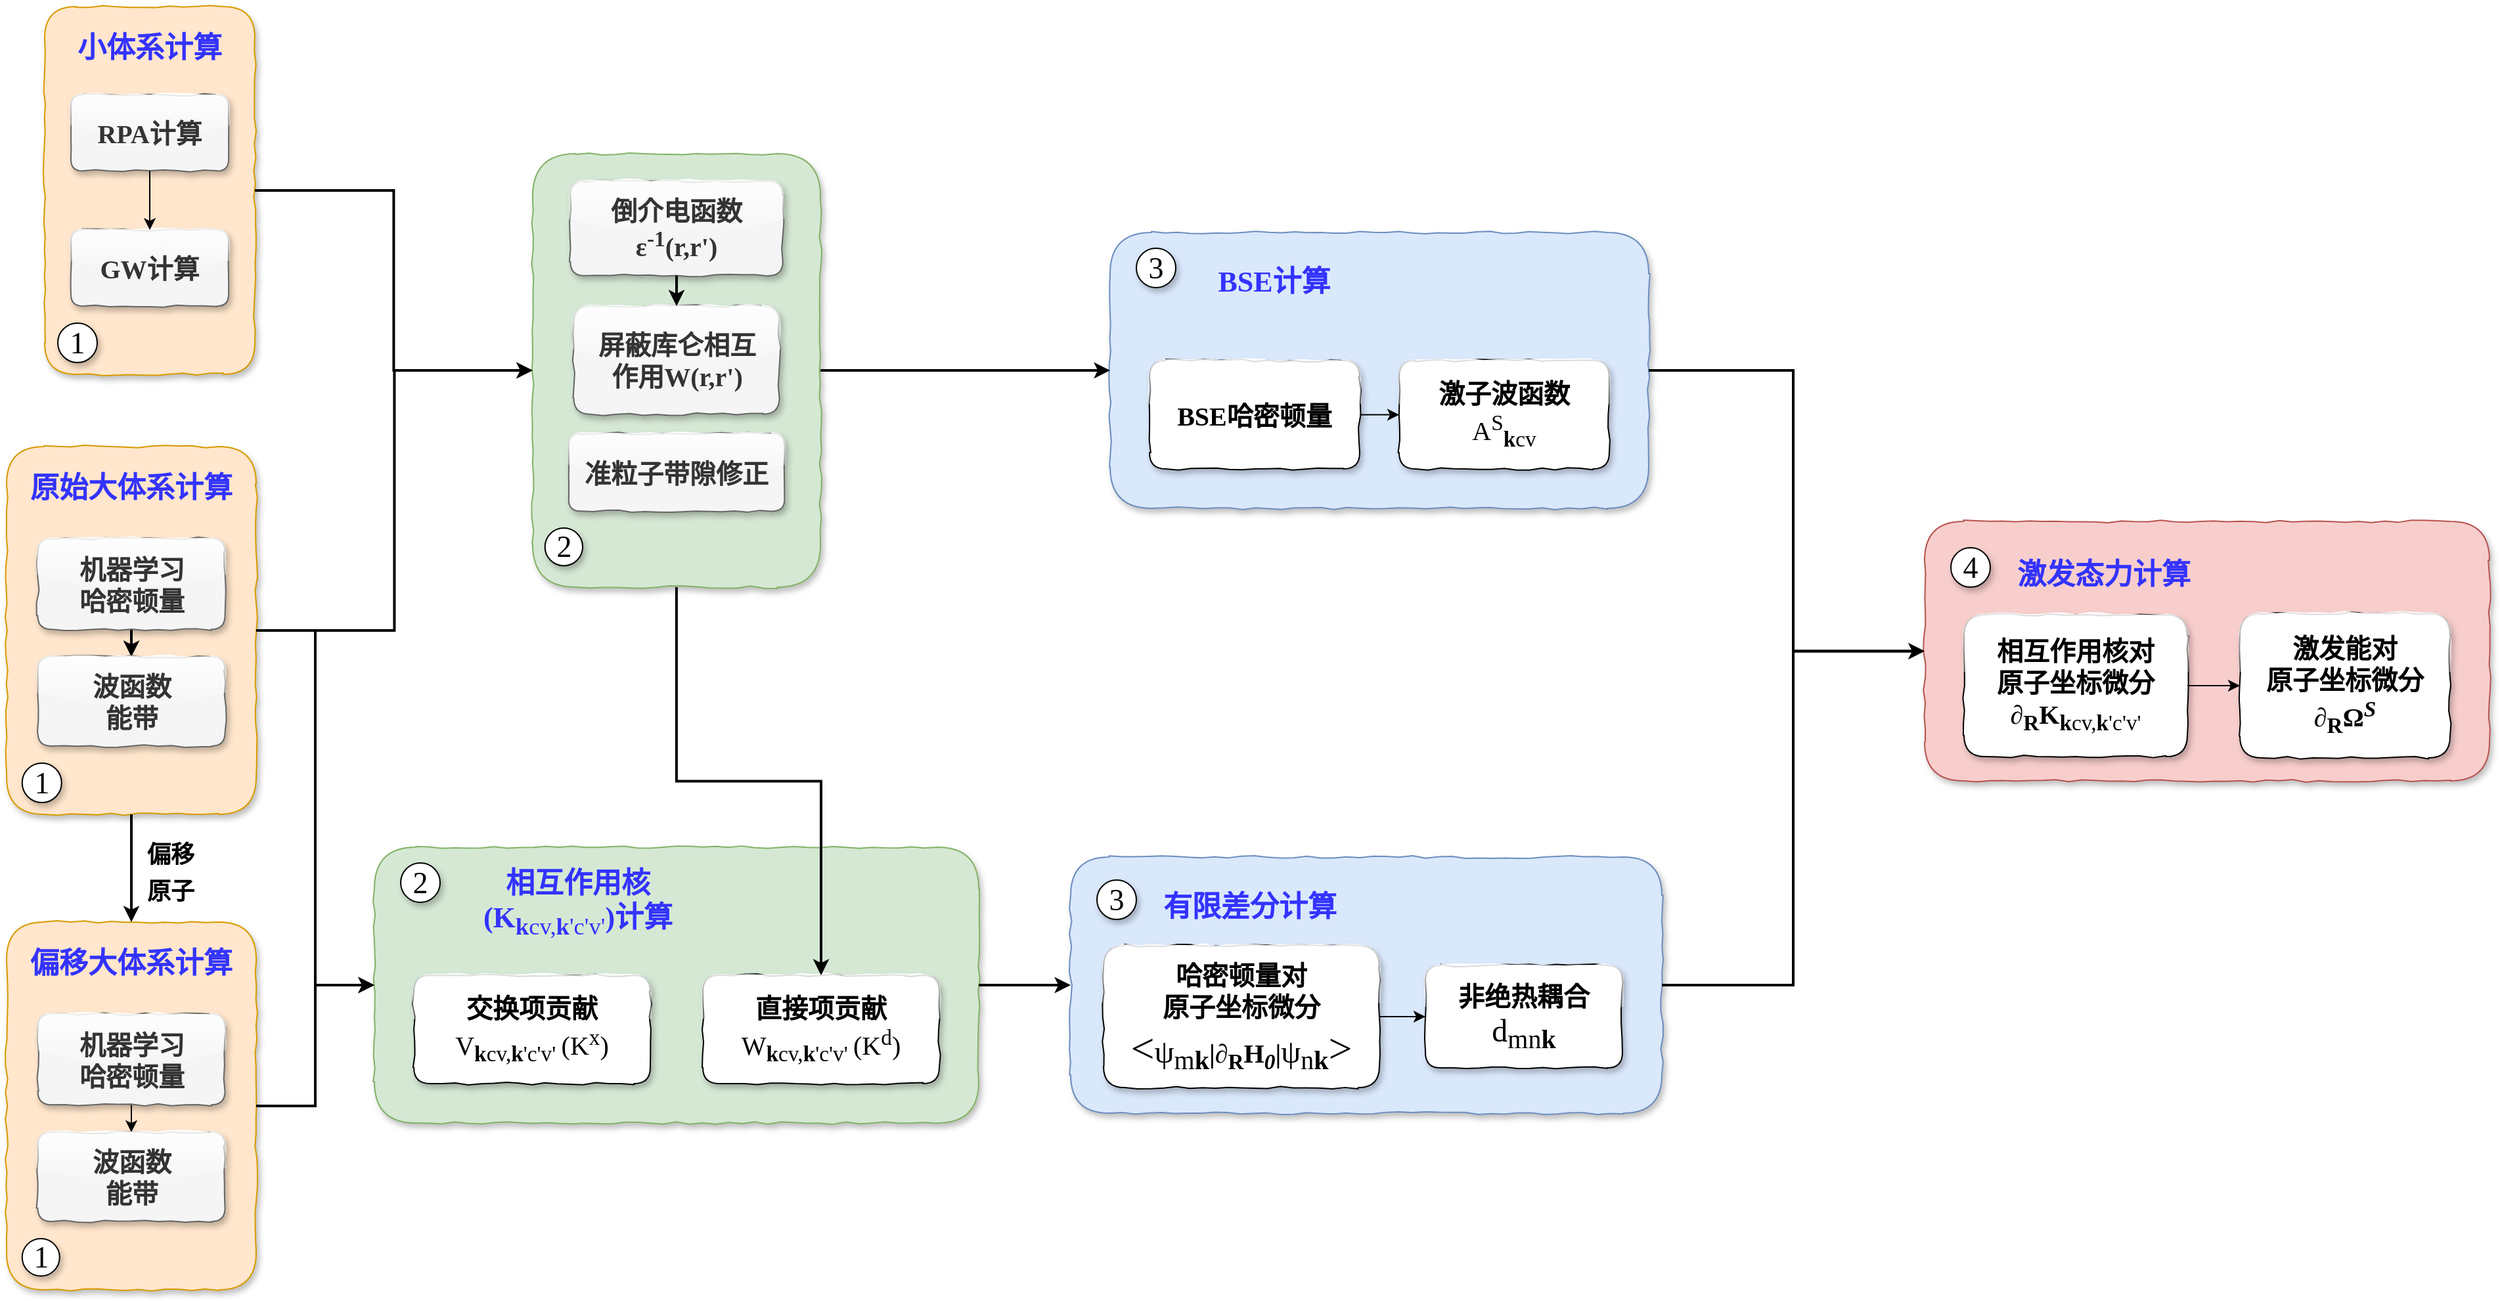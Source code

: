 <mxfile version="20.8.16" type="device"><diagram id="QxZIwkE1QdFyLvnRHy28" name="Page-1"><mxGraphModel dx="2880" dy="1719" grid="1" gridSize="10" guides="1" tooltips="1" connect="1" arrows="1" fold="1" page="1" pageScale="1" pageWidth="2336" pageHeight="1654" math="0" shadow="0"><root><mxCell id="0"/><mxCell id="1" parent="0"/><mxCell id="1dZrdwKdlXUFH2nOUhaf-54" value="" style="group" parent="1" vertex="1" connectable="0"><mxGeometry x="60" y="593" width="190" height="280" as="geometry"/></mxCell><mxCell id="1dZrdwKdlXUFH2nOUhaf-3" value="" style="rounded=1;whiteSpace=wrap;html=1;glass=0;comic=1;shadow=1;fontFamily=Comic Sans MS;fillColor=#ffe6cc;strokeColor=#d79b00;" parent="1dZrdwKdlXUFH2nOUhaf-54" vertex="1"><mxGeometry x="3.881e-13" width="190.0" height="280" as="geometry"/></mxCell><mxCell id="1dZrdwKdlXUFH2nOUhaf-7" value="&lt;font style=&quot;font-size: 22px&quot;&gt;原始大体系计算&lt;br&gt;&lt;/font&gt;" style="text;html=1;strokeColor=none;fillColor=none;align=center;verticalAlign=middle;whiteSpace=wrap;rounded=0;shadow=1;glass=1;comic=1;fontFamily=Comic Sans MS;fontSize=21;fontColor=#3333FF;fontStyle=1" parent="1dZrdwKdlXUFH2nOUhaf-54" vertex="1"><mxGeometry x="3.881e-13" y="22.31" width="190.0" height="19.31" as="geometry"/></mxCell><mxCell id="Vbw7I4pdH0-XyJxUPZBG-7" value="" style="rounded=0;orthogonalLoop=1;jettySize=auto;html=1;exitX=0.5;exitY=1;exitDx=0;exitDy=0;entryX=0.5;entryY=0;entryDx=0;entryDy=0;strokeWidth=2;" parent="1dZrdwKdlXUFH2nOUhaf-54" source="1dZrdwKdlXUFH2nOUhaf-1" target="1dZrdwKdlXUFH2nOUhaf-2" edge="1"><mxGeometry relative="1" as="geometry"><mxPoint x="198.382" y="81.241" as="sourcePoint"/><mxPoint x="285.0" y="185" as="targetPoint"/></mxGeometry></mxCell><mxCell id="1dZrdwKdlXUFH2nOUhaf-1" value="&lt;font style=&quot;font-size: 20px&quot;&gt;&lt;b&gt;机器学习&lt;br&gt;哈密顿量&lt;/b&gt;&lt;/font&gt;" style="rounded=1;whiteSpace=wrap;html=1;glass=1;comic=1;shadow=1;fontFamily=Comic Sans MS;fontSize=20;fillColor=#f5f5f5;strokeColor=#666666;fontColor=#333333;" parent="1dZrdwKdlXUFH2nOUhaf-54" vertex="1"><mxGeometry x="23.75" y="70" width="142.5" height="69.17" as="geometry"/></mxCell><mxCell id="1dZrdwKdlXUFH2nOUhaf-2" value="&lt;font style=&quot;font-size: 20px;&quot;&gt;&lt;b&gt;波函数&lt;br&gt;能带&lt;/b&gt;&lt;/font&gt;" style="rounded=1;whiteSpace=wrap;html=1;glass=1;comic=1;shadow=1;fontFamily=Comic Sans MS;fontSize=20;fillColor=#f5f5f5;strokeColor=#666666;fontColor=#333333;" parent="1dZrdwKdlXUFH2nOUhaf-54" vertex="1"><mxGeometry x="23.75" y="160" width="142.5" height="68" as="geometry"/></mxCell><mxCell id="1dZrdwKdlXUFH2nOUhaf-51" value="1" style="ellipse;whiteSpace=wrap;html=1;aspect=fixed;rounded=1;shadow=1;glass=1;comic=1;fontFamily=Comic Sans MS;fontSize=23;fontColor=#000000;" parent="1dZrdwKdlXUFH2nOUhaf-54" vertex="1"><mxGeometry x="11.875" y="241" width="30" height="30" as="geometry"/></mxCell><mxCell id="Vbw7I4pdH0-XyJxUPZBG-1" value="" style="group" parent="1" vertex="1" connectable="0"><mxGeometry x="89" y="258" width="160.0" height="280" as="geometry"/></mxCell><mxCell id="Vbw7I4pdH0-XyJxUPZBG-2" value="" style="rounded=1;whiteSpace=wrap;html=1;glass=0;comic=1;shadow=1;fontFamily=Comic Sans MS;fillColor=#ffe6cc;strokeColor=#d79b00;" parent="Vbw7I4pdH0-XyJxUPZBG-1" vertex="1"><mxGeometry x="3.268e-13" width="160" height="280" as="geometry"/></mxCell><mxCell id="Vbw7I4pdH0-XyJxUPZBG-3" value="&lt;font style=&quot;font-size: 22px&quot;&gt;小体系计算&lt;br&gt;&lt;/font&gt;" style="text;html=1;strokeColor=none;fillColor=none;align=center;verticalAlign=middle;whiteSpace=wrap;rounded=0;shadow=1;glass=1;comic=1;fontFamily=Comic Sans MS;fontSize=21;fontColor=#3333FF;fontStyle=1" parent="Vbw7I4pdH0-XyJxUPZBG-1" vertex="1"><mxGeometry x="3.268e-13" y="22.31" width="160" height="19.31" as="geometry"/></mxCell><mxCell id="Vbw7I4pdH0-XyJxUPZBG-4" value="&lt;font style=&quot;font-size: 20px&quot;&gt;&lt;b&gt;RPA计算&lt;/b&gt;&lt;/font&gt;" style="rounded=1;whiteSpace=wrap;html=1;glass=1;comic=1;shadow=1;fontFamily=Comic Sans MS;fontSize=20;fillColor=#f5f5f5;strokeColor=#666666;fontColor=#333333;" parent="Vbw7I4pdH0-XyJxUPZBG-1" vertex="1"><mxGeometry x="20" y="67.241" width="120" height="57.931" as="geometry"/></mxCell><mxCell id="Vbw7I4pdH0-XyJxUPZBG-5" value="&lt;font size=&quot;1&quot; style=&quot;&quot;&gt;&lt;b style=&quot;font-size: 20px;&quot;&gt;GW计算&lt;/b&gt;&lt;/font&gt;" style="rounded=1;whiteSpace=wrap;html=1;glass=1;comic=1;shadow=1;fontFamily=Comic Sans MS;fontSize=20;fillColor=#f5f5f5;strokeColor=#666666;fontColor=#333333;" parent="Vbw7I4pdH0-XyJxUPZBG-1" vertex="1"><mxGeometry x="20" y="170.069" width="120" height="57.931" as="geometry"/></mxCell><mxCell id="Vbw7I4pdH0-XyJxUPZBG-6" value="1" style="ellipse;whiteSpace=wrap;html=1;aspect=fixed;rounded=1;shadow=1;glass=1;comic=1;fontFamily=Comic Sans MS;fontSize=23;fontColor=#000000;" parent="Vbw7I4pdH0-XyJxUPZBG-1" vertex="1"><mxGeometry x="10" y="241" width="30" height="30" as="geometry"/></mxCell><mxCell id="Vbw7I4pdH0-XyJxUPZBG-8" value="" style="rounded=0;orthogonalLoop=1;jettySize=auto;html=1;entryX=0.5;entryY=0;entryDx=0;entryDy=0;" parent="Vbw7I4pdH0-XyJxUPZBG-1" source="Vbw7I4pdH0-XyJxUPZBG-4" target="Vbw7I4pdH0-XyJxUPZBG-5" edge="1"><mxGeometry relative="1" as="geometry"><mxPoint x="210" y="-100" as="sourcePoint"/><mxPoint x="230" y="154" as="targetPoint"/></mxGeometry></mxCell><mxCell id="Vbw7I4pdH0-XyJxUPZBG-23" value="" style="group" parent="1" vertex="1" connectable="0"><mxGeometry x="60" y="955" width="190" height="280" as="geometry"/></mxCell><mxCell id="Vbw7I4pdH0-XyJxUPZBG-24" value="" style="rounded=1;whiteSpace=wrap;html=1;glass=0;comic=1;shadow=1;fontFamily=Comic Sans MS;fillColor=#ffe6cc;strokeColor=#d79b00;" parent="Vbw7I4pdH0-XyJxUPZBG-23" vertex="1"><mxGeometry x="3.881e-13" width="190.0" height="280" as="geometry"/></mxCell><mxCell id="Vbw7I4pdH0-XyJxUPZBG-25" value="&lt;font style=&quot;font-size: 22px&quot;&gt;偏移大体系计算&lt;br&gt;&lt;/font&gt;" style="text;html=1;strokeColor=none;fillColor=none;align=center;verticalAlign=middle;whiteSpace=wrap;rounded=0;shadow=1;glass=1;comic=1;fontFamily=Comic Sans MS;fontSize=21;fontColor=#3333FF;fontStyle=1" parent="Vbw7I4pdH0-XyJxUPZBG-23" vertex="1"><mxGeometry x="3.881e-13" y="22.31" width="190.0" height="19.31" as="geometry"/></mxCell><mxCell id="Vbw7I4pdH0-XyJxUPZBG-26" value="" style="rounded=0;orthogonalLoop=1;jettySize=auto;html=1;exitX=0.5;exitY=1;exitDx=0;exitDy=0;entryX=0.5;entryY=0;entryDx=0;entryDy=0;" parent="Vbw7I4pdH0-XyJxUPZBG-23" source="Vbw7I4pdH0-XyJxUPZBG-27" target="Vbw7I4pdH0-XyJxUPZBG-28" edge="1"><mxGeometry relative="1" as="geometry"><mxPoint x="198.382" y="81.241" as="sourcePoint"/><mxPoint x="285.0" y="185" as="targetPoint"/></mxGeometry></mxCell><mxCell id="Vbw7I4pdH0-XyJxUPZBG-27" value="&lt;font style=&quot;font-size: 20px&quot;&gt;&lt;b&gt;机器学习&lt;br&gt;哈密顿量&lt;/b&gt;&lt;/font&gt;" style="rounded=1;whiteSpace=wrap;html=1;glass=1;comic=1;shadow=1;fontFamily=Comic Sans MS;fontSize=20;fillColor=#f5f5f5;strokeColor=#666666;fontColor=#333333;" parent="Vbw7I4pdH0-XyJxUPZBG-23" vertex="1"><mxGeometry x="23.75" y="70" width="142.5" height="69.17" as="geometry"/></mxCell><mxCell id="Vbw7I4pdH0-XyJxUPZBG-28" value="&lt;font style=&quot;font-size: 20px;&quot;&gt;&lt;b&gt;波函数&lt;br&gt;能带&lt;/b&gt;&lt;/font&gt;" style="rounded=1;whiteSpace=wrap;html=1;glass=1;comic=1;shadow=1;fontFamily=Comic Sans MS;fontSize=20;fillColor=#f5f5f5;strokeColor=#666666;fontColor=#333333;" parent="Vbw7I4pdH0-XyJxUPZBG-23" vertex="1"><mxGeometry x="23.75" y="160" width="142.5" height="68" as="geometry"/></mxCell><mxCell id="Vbw7I4pdH0-XyJxUPZBG-29" value="1" style="ellipse;whiteSpace=wrap;html=1;aspect=fixed;rounded=1;shadow=1;glass=1;comic=1;fontFamily=Comic Sans MS;fontSize=23;fontColor=#000000;" parent="Vbw7I4pdH0-XyJxUPZBG-23" vertex="1"><mxGeometry x="11.875" y="241" width="28.5" height="28.5" as="geometry"/></mxCell><mxCell id="Vbw7I4pdH0-XyJxUPZBG-12" value="" style="group;glass=0;" parent="1" vertex="1" connectable="0"><mxGeometry x="450" y="370" width="240" height="330" as="geometry"/></mxCell><mxCell id="Vbw7I4pdH0-XyJxUPZBG-13" value="" style="rounded=1;whiteSpace=wrap;html=1;glass=0;comic=1;shadow=1;fontFamily=Comic Sans MS;fillColor=#d5e8d4;strokeColor=#82b366;" parent="Vbw7I4pdH0-XyJxUPZBG-12" vertex="1"><mxGeometry x="10.435" width="219.13" height="330" as="geometry"/></mxCell><mxCell id="Vbw7I4pdH0-XyJxUPZBG-16" value="&lt;b style=&quot;border-color: var(--border-color);&quot;&gt;屏蔽库仑相互&lt;br style=&quot;border-color: var(--border-color);&quot;&gt;作用W(r,r')&lt;/b&gt;" style="rounded=1;whiteSpace=wrap;html=1;glass=1;comic=1;shadow=1;fontFamily=Comic Sans MS;fontSize=20;fillColor=#f5f5f5;strokeColor=#666666;fontColor=#333333;" parent="Vbw7I4pdH0-XyJxUPZBG-12" vertex="1"><mxGeometry x="41.739" y="116.001" width="156.522" height="82.418" as="geometry"/></mxCell><mxCell id="Vbw7I4pdH0-XyJxUPZBG-17" value="2" style="ellipse;whiteSpace=wrap;html=1;aspect=fixed;rounded=1;shadow=1;glass=1;comic=1;fontFamily=Comic Sans MS;fontSize=23;fontColor=#000000;" parent="Vbw7I4pdH0-XyJxUPZBG-12" vertex="1"><mxGeometry x="19.826" y="285.036" width="28.696" height="28.696" as="geometry"/></mxCell><mxCell id="Vbw7I4pdH0-XyJxUPZBG-21" value="&lt;b&gt;准粒子带隙修正&lt;/b&gt;" style="rounded=1;whiteSpace=wrap;html=1;glass=1;comic=1;shadow=1;fontFamily=Comic Sans MS;fontSize=20;fillColor=#f5f5f5;strokeColor=#666666;fontColor=#333333;" parent="Vbw7I4pdH0-XyJxUPZBG-12" vertex="1"><mxGeometry x="37.826" y="213.143" width="164.348" height="58.929" as="geometry"/></mxCell><mxCell id="Vbw7I4pdH0-XyJxUPZBG-15" value="&lt;font style=&quot;font-size: 20px&quot;&gt;&lt;b&gt;倒介电函数ε&lt;sup&gt;-1&lt;/sup&gt;(r,r')&lt;/b&gt;&lt;/font&gt;" style="rounded=1;whiteSpace=wrap;html=1;glass=1;comic=1;shadow=1;fontFamily=Comic Sans MS;fontSize=20;fillColor=#f5f5f5;strokeColor=#666666;fontColor=#333333;" parent="Vbw7I4pdH0-XyJxUPZBG-12" vertex="1"><mxGeometry x="39.13" y="21" width="161.739" height="71.85" as="geometry"/></mxCell><mxCell id="Vbw7I4pdH0-XyJxUPZBG-18" value="" style="rounded=0;orthogonalLoop=1;jettySize=auto;html=1;entryX=0.5;entryY=0;entryDx=0;entryDy=0;strokeWidth=2;" parent="Vbw7I4pdH0-XyJxUPZBG-12" source="Vbw7I4pdH0-XyJxUPZBG-15" target="Vbw7I4pdH0-XyJxUPZBG-16" edge="1"><mxGeometry relative="1" as="geometry"><mxPoint x="219.13" y="-116.857" as="sourcePoint"/><mxPoint x="240.0" y="182.5" as="targetPoint"/></mxGeometry></mxCell><mxCell id="Vbw7I4pdH0-XyJxUPZBG-39" value="&lt;font style=&quot;font-size: 18px&quot;&gt;&lt;b&gt;偏移原子&lt;/b&gt;&lt;br&gt;&lt;/font&gt;" style="text;html=1;strokeColor=none;fillColor=none;align=center;verticalAlign=middle;whiteSpace=wrap;rounded=0;shadow=1;glass=1;comic=1;fontFamily=Comic Sans MS;fontSize=23;fontColor=#000000;spacing=0;" parent="1" vertex="1"><mxGeometry x="160" y="876" width="50" height="80" as="geometry"/></mxCell><mxCell id="a2pHe6aPPoBXJY_K5ibG-3" value="" style="group" vertex="1" connectable="0" parent="1"><mxGeometry x="1510" y="650" width="440" height="197.5" as="geometry"/></mxCell><mxCell id="Vbw7I4pdH0-XyJxUPZBG-60" value="" style="rounded=1;whiteSpace=wrap;html=1;glass=0;comic=1;shadow=1;fontFamily=Comic Sans MS;fillColor=#f8cecc;strokeColor=#b85450;" parent="a2pHe6aPPoBXJY_K5ibG-3" vertex="1"><mxGeometry x="10" width="430" height="197.5" as="geometry"/></mxCell><mxCell id="Vbw7I4pdH0-XyJxUPZBG-61" value="&lt;font style=&quot;&quot;&gt;&lt;b style=&quot;font-size: 20px;&quot;&gt;相互作用核对&lt;br&gt;原子坐标微分&lt;br&gt;&lt;/b&gt;&lt;/font&gt;&lt;font style=&quot;&quot;&gt;&lt;font style=&quot;&quot;&gt;&lt;b style=&quot;border-color: var(--border-color);&quot;&gt;∂&lt;sub style=&quot;border-color: var(--border-color);&quot;&gt;R&lt;/sub&gt;K&lt;sub style=&quot;border-color: var(--border-color); font-weight: 400;&quot;&gt;&lt;b style=&quot;border-color: var(--border-color);&quot;&gt;k&lt;/b&gt;cv,&lt;b style=&quot;border-color: var(--border-color);&quot;&gt;k&lt;/b&gt;'c'v'&lt;/sub&gt;&lt;/b&gt;&lt;/font&gt;&lt;br&gt;&lt;/font&gt;" style="rounded=1;whiteSpace=wrap;html=1;glass=1;comic=1;shadow=1;fontFamily=Comic Sans MS;fontSize=20;" parent="a2pHe6aPPoBXJY_K5ibG-3" vertex="1"><mxGeometry x="40" y="70.99" width="170" height="108.03" as="geometry"/></mxCell><mxCell id="Vbw7I4pdH0-XyJxUPZBG-62" value="激发态力计算" style="text;html=1;strokeColor=none;fillColor=none;align=center;verticalAlign=middle;whiteSpace=wrap;rounded=0;shadow=1;glass=1;comic=1;fontFamily=Comic Sans MS;fontSize=22;fontColor=#3333FF;fontStyle=1" parent="a2pHe6aPPoBXJY_K5ibG-3" vertex="1"><mxGeometry y="31.38" width="292.5" height="18.621" as="geometry"/></mxCell><mxCell id="Vbw7I4pdH0-XyJxUPZBG-63" value="4" style="ellipse;whiteSpace=wrap;html=1;aspect=fixed;rounded=1;shadow=1;glass=1;comic=1;fontFamily=Comic Sans MS;fontSize=23;fontColor=#000000;" parent="a2pHe6aPPoBXJY_K5ibG-3" vertex="1"><mxGeometry x="30" y="20" width="30" height="30" as="geometry"/></mxCell><mxCell id="Vbw7I4pdH0-XyJxUPZBG-64" value="&lt;font style=&quot;&quot;&gt;&lt;b style=&quot;border-color: var(--border-color);&quot;&gt;激发能对&lt;br style=&quot;border-color: var(--border-color);&quot;&gt;原子坐标微分&lt;br&gt;&lt;/b&gt;&lt;b style=&quot;border-color: var(--border-color);&quot;&gt;∂&lt;sub style=&quot;border-color: var(--border-color);&quot;&gt;R&lt;/sub&gt;Ω&lt;i style=&quot;border-color: var(--border-color);&quot;&gt;&lt;sup style=&quot;border-color: var(--border-color);&quot;&gt;S&lt;/sup&gt;&lt;/i&gt;&lt;/b&gt;&lt;br&gt;&lt;/font&gt;" style="rounded=1;whiteSpace=wrap;html=1;glass=1;comic=1;shadow=1;fontFamily=Comic Sans MS;fontSize=20;" parent="a2pHe6aPPoBXJY_K5ibG-3" vertex="1"><mxGeometry x="250" y="70" width="160" height="110" as="geometry"/></mxCell><mxCell id="Vbw7I4pdH0-XyJxUPZBG-65" value="" style="rounded=0;orthogonalLoop=1;jettySize=auto;html=1;entryX=0;entryY=0.5;entryDx=0;entryDy=0;" parent="a2pHe6aPPoBXJY_K5ibG-3" source="Vbw7I4pdH0-XyJxUPZBG-61" target="Vbw7I4pdH0-XyJxUPZBG-64" edge="1"><mxGeometry relative="1" as="geometry"><mxPoint x="1600" y="667" as="sourcePoint"/><mxPoint x="1630" y="667" as="targetPoint"/></mxGeometry></mxCell><mxCell id="a2pHe6aPPoBXJY_K5ibG-4" value="" style="group" vertex="1" connectable="0" parent="1"><mxGeometry x="860" y="905.5" width="460" height="195" as="geometry"/></mxCell><mxCell id="Vbw7I4pdH0-XyJxUPZBG-42" value="" style="rounded=1;whiteSpace=wrap;html=1;glass=0;comic=1;shadow=1;fontFamily=Comic Sans MS;fillColor=#dae8fc;strokeColor=#6c8ebf;" parent="a2pHe6aPPoBXJY_K5ibG-4" vertex="1"><mxGeometry x="10" width="450" height="195" as="geometry"/></mxCell><mxCell id="Vbw7I4pdH0-XyJxUPZBG-43" value="&lt;font style=&quot;&quot;&gt;&lt;b style=&quot;font-size: 20px;&quot;&gt;哈密顿量对&lt;br&gt;原子坐标微分&lt;br&gt;&lt;/b&gt;&lt;font style=&quot;font-size: 32px;&quot;&gt;&amp;lt;&lt;/font&gt;&lt;font style=&quot;&quot;&gt;&lt;font style=&quot;font-size: 24px;&quot;&gt;ψ&lt;/font&gt;&lt;sub style=&quot;font-size: 20px;&quot;&gt;m&lt;b style=&quot;font-size: 20px;&quot;&gt;k&lt;/b&gt;&lt;/sub&gt;&lt;/font&gt;&lt;/font&gt;&lt;font style=&quot;&quot;&gt;&lt;font style=&quot;&quot;&gt;&lt;b&gt;|&lt;/b&gt;&lt;b style=&quot;border-color: var(--border-color);&quot;&gt;∂&lt;sub style=&quot;border-color: var(--border-color);&quot;&gt;R&lt;/sub&gt;H&lt;i style=&quot;border-color: var(--border-color);&quot;&gt;&lt;sub style=&quot;border-color: var(--border-color);&quot;&gt;0&lt;/sub&gt;&lt;/i&gt;&lt;/b&gt;&lt;b&gt;|&lt;/b&gt;&lt;font style=&quot;border-color: var(--border-color); font-size: 24px;&quot;&gt;ψ&lt;/font&gt;&lt;sub style=&quot;border-color: var(--border-color); font-size: 20px;&quot;&gt;n&lt;b style=&quot;border-color: var(--border-color);&quot;&gt;k&lt;/b&gt;&lt;/sub&gt;&lt;font style=&quot;font-size: 32px;&quot;&gt;&amp;gt;&lt;/font&gt;&lt;/font&gt;&lt;br&gt;&lt;/font&gt;" style="rounded=1;whiteSpace=wrap;html=1;glass=1;comic=1;shadow=1;fontFamily=Comic Sans MS;fontSize=20;" parent="a2pHe6aPPoBXJY_K5ibG-4" vertex="1"><mxGeometry x="35" y="67.5" width="210" height="108.03" as="geometry"/></mxCell><mxCell id="Vbw7I4pdH0-XyJxUPZBG-44" value="有限差分计算" style="text;html=1;strokeColor=none;fillColor=none;align=center;verticalAlign=middle;whiteSpace=wrap;rounded=0;shadow=1;glass=1;comic=1;fontFamily=Comic Sans MS;fontSize=22;fontColor=#3333FF;fontStyle=1" parent="a2pHe6aPPoBXJY_K5ibG-4" vertex="1"><mxGeometry y="28.88" width="292.5" height="18.621" as="geometry"/></mxCell><mxCell id="Vbw7I4pdH0-XyJxUPZBG-45" value="3" style="ellipse;whiteSpace=wrap;html=1;aspect=fixed;rounded=1;shadow=1;glass=1;comic=1;fontFamily=Comic Sans MS;fontSize=23;fontColor=#000000;" parent="a2pHe6aPPoBXJY_K5ibG-4" vertex="1"><mxGeometry x="30" y="17.5" width="30" height="30" as="geometry"/></mxCell><mxCell id="Vbw7I4pdH0-XyJxUPZBG-56" value="&lt;font style=&quot;&quot;&gt;&lt;b style=&quot;font-size: 20px;&quot;&gt;非绝热耦合&lt;br&gt;&lt;/b&gt;&lt;/font&gt;&lt;font style=&quot;&quot;&gt;&lt;font style=&quot;&quot;&gt;&lt;font style=&quot;border-color: var(--border-color); font-size: 24px;&quot;&gt;d&lt;/font&gt;&lt;sub style=&quot;border-color: var(--border-color); font-size: 20px;&quot;&gt;mn&lt;b style=&quot;border-color: var(--border-color);&quot;&gt;k&lt;/b&gt;&lt;/sub&gt;&lt;/font&gt;&lt;br&gt;&lt;/font&gt;" style="rounded=1;whiteSpace=wrap;html=1;glass=1;comic=1;shadow=1;fontFamily=Comic Sans MS;fontSize=20;" parent="a2pHe6aPPoBXJY_K5ibG-4" vertex="1"><mxGeometry x="280" y="82.5" width="150" height="78.03" as="geometry"/></mxCell><mxCell id="Vbw7I4pdH0-XyJxUPZBG-57" value="" style="rounded=0;orthogonalLoop=1;jettySize=auto;html=1;entryX=0;entryY=0.5;entryDx=0;entryDy=0;" parent="a2pHe6aPPoBXJY_K5ibG-4" source="Vbw7I4pdH0-XyJxUPZBG-43" target="Vbw7I4pdH0-XyJxUPZBG-56" edge="1"><mxGeometry relative="1" as="geometry"><mxPoint x="1100" y="667" as="sourcePoint"/><mxPoint x="1130" y="667" as="targetPoint"/></mxGeometry></mxCell><mxCell id="a2pHe6aPPoBXJY_K5ibG-5" value="" style="group" vertex="1" connectable="0" parent="1"><mxGeometry x="340" y="898" width="460" height="210" as="geometry"/></mxCell><mxCell id="1dZrdwKdlXUFH2nOUhaf-8" value="" style="rounded=1;whiteSpace=wrap;html=1;glass=0;comic=1;shadow=1;fontFamily=Comic Sans MS;fillColor=#d5e8d4;strokeColor=#82b366;" parent="a2pHe6aPPoBXJY_K5ibG-5" vertex="1"><mxGeometry width="460" height="210" as="geometry"/></mxCell><mxCell id="1dZrdwKdlXUFH2nOUhaf-12" value="&lt;font style=&quot;font-size: 20px;&quot;&gt;&lt;b&gt;交换项贡献&lt;br&gt;&lt;/b&gt;V&lt;sub&gt;&lt;b&gt;k&lt;/b&gt;cv,&lt;b&gt;k&lt;/b&gt;'c'v'&amp;nbsp;&lt;/sub&gt;(K&lt;sup style=&quot;border-color: var(--border-color);&quot;&gt;x&lt;/sup&gt;)&lt;br&gt;&lt;/font&gt;" style="rounded=1;whiteSpace=wrap;html=1;glass=1;comic=1;shadow=1;fontFamily=Comic Sans MS;fontSize=20;" parent="a2pHe6aPPoBXJY_K5ibG-5" vertex="1"><mxGeometry x="30" y="97.5" width="180" height="82.5" as="geometry"/></mxCell><mxCell id="1dZrdwKdlXUFH2nOUhaf-10" value="相互作用核&lt;br&gt;(K&lt;sub style=&quot;border-color: var(--border-color); font-weight: 400;&quot;&gt;&lt;b style=&quot;border-color: var(--border-color);&quot;&gt;k&lt;/b&gt;cv,&lt;b style=&quot;border-color: var(--border-color);&quot;&gt;k&lt;/b&gt;'c'v'&lt;/sub&gt;)计算" style="text;html=1;strokeColor=none;fillColor=none;align=center;verticalAlign=middle;whiteSpace=wrap;rounded=0;shadow=1;glass=1;comic=1;fontFamily=Comic Sans MS;fontSize=22;fontColor=#3333FF;fontStyle=1" parent="a2pHe6aPPoBXJY_K5ibG-5" vertex="1"><mxGeometry x="50" y="11.97" width="210" height="62.5" as="geometry"/></mxCell><mxCell id="1dZrdwKdlXUFH2nOUhaf-52" value="2" style="ellipse;whiteSpace=wrap;html=1;aspect=fixed;rounded=1;shadow=1;glass=1;comic=1;fontFamily=Comic Sans MS;fontSize=23;fontColor=#000000;" parent="a2pHe6aPPoBXJY_K5ibG-5" vertex="1"><mxGeometry x="20" y="11.97" width="30" height="30" as="geometry"/></mxCell><mxCell id="Vbw7I4pdH0-XyJxUPZBG-40" value="&lt;font style=&quot;&quot;&gt;&lt;b style=&quot;font-size: 20px;&quot;&gt;直接项贡献&lt;br&gt;&lt;/b&gt;W&lt;sub style=&quot;border-color: var(--border-color);&quot;&gt;&lt;b style=&quot;border-color: var(--border-color);&quot;&gt;k&lt;/b&gt;cv,&lt;b style=&quot;border-color: var(--border-color);&quot;&gt;k&lt;/b&gt;'c'v' &lt;/sub&gt;&lt;span style=&quot;border-color: var(--border-color);&quot;&gt;(K&lt;sup&gt;d&lt;/sup&gt;)&lt;/span&gt;&lt;br&gt;&lt;/font&gt;" style="rounded=1;whiteSpace=wrap;html=1;glass=1;comic=1;shadow=1;fontFamily=Comic Sans MS;fontSize=20;" parent="a2pHe6aPPoBXJY_K5ibG-5" vertex="1"><mxGeometry x="250" y="97.5" width="180" height="82.5" as="geometry"/></mxCell><mxCell id="a2pHe6aPPoBXJY_K5ibG-7" value="" style="group" vertex="1" connectable="0" parent="1"><mxGeometry x="900" y="430" width="410" height="210" as="geometry"/></mxCell><mxCell id="Vbw7I4pdH0-XyJxUPZBG-49" value="" style="rounded=1;whiteSpace=wrap;html=1;glass=0;comic=1;shadow=1;fontFamily=Comic Sans MS;fillColor=#dae8fc;strokeColor=#6c8ebf;" parent="a2pHe6aPPoBXJY_K5ibG-7" vertex="1"><mxGeometry width="410" height="210" as="geometry"/></mxCell><mxCell id="Vbw7I4pdH0-XyJxUPZBG-50" value="&lt;font style=&quot;font-size: 20px;&quot;&gt;&lt;b&gt;BSE哈密顿量&lt;/b&gt;&lt;br&gt;&lt;/font&gt;" style="rounded=1;whiteSpace=wrap;html=1;glass=1;comic=1;shadow=1;fontFamily=Comic Sans MS;fontSize=20;" parent="a2pHe6aPPoBXJY_K5ibG-7" vertex="1"><mxGeometry x="30" y="97.5" width="160" height="82.5" as="geometry"/></mxCell><mxCell id="Vbw7I4pdH0-XyJxUPZBG-51" value="BSE计算" style="text;html=1;strokeColor=none;fillColor=none;align=center;verticalAlign=middle;whiteSpace=wrap;rounded=0;shadow=1;glass=1;comic=1;fontFamily=Comic Sans MS;fontSize=22;fontColor=#3333FF;fontStyle=1" parent="a2pHe6aPPoBXJY_K5ibG-7" vertex="1"><mxGeometry x="50" y="11.97" width="150" height="53.03" as="geometry"/></mxCell><mxCell id="Vbw7I4pdH0-XyJxUPZBG-52" value="3" style="ellipse;whiteSpace=wrap;html=1;aspect=fixed;rounded=1;shadow=1;glass=1;comic=1;fontFamily=Comic Sans MS;fontSize=23;fontColor=#000000;" parent="a2pHe6aPPoBXJY_K5ibG-7" vertex="1"><mxGeometry x="20" y="11.97" width="30" height="30" as="geometry"/></mxCell><mxCell id="Vbw7I4pdH0-XyJxUPZBG-53" value="&lt;font style=&quot;&quot;&gt;&lt;b style=&quot;font-size: 20px;&quot;&gt;激子波函数&lt;br&gt;&lt;/b&gt;A&lt;sup&gt;S&lt;/sup&gt;&lt;sub style=&quot;border-color: var(--border-color);&quot;&gt;&lt;b style=&quot;border-color: var(--border-color);&quot;&gt;k&lt;/b&gt;cv&lt;/sub&gt;&lt;br&gt;&lt;/font&gt;" style="rounded=1;whiteSpace=wrap;html=1;glass=1;comic=1;shadow=1;fontFamily=Comic Sans MS;fontSize=20;" parent="a2pHe6aPPoBXJY_K5ibG-7" vertex="1"><mxGeometry x="220" y="97.5" width="160" height="82.5" as="geometry"/></mxCell><mxCell id="Vbw7I4pdH0-XyJxUPZBG-54" value="" style="rounded=0;orthogonalLoop=1;jettySize=auto;html=1;entryX=0;entryY=0.5;entryDx=0;entryDy=0;exitX=1;exitY=0.5;exitDx=0;exitDy=0;" parent="a2pHe6aPPoBXJY_K5ibG-7" source="Vbw7I4pdH0-XyJxUPZBG-50" target="Vbw7I4pdH0-XyJxUPZBG-53" edge="1"><mxGeometry relative="1" as="geometry"><mxPoint x="-730" y="-264" as="sourcePoint"/><mxPoint x="-730" y="-219" as="targetPoint"/></mxGeometry></mxCell><mxCell id="a2pHe6aPPoBXJY_K5ibG-8" style="edgeStyle=orthogonalEdgeStyle;rounded=0;orthogonalLoop=1;jettySize=auto;html=1;entryX=0;entryY=0.5;entryDx=0;entryDy=0;strokeWidth=2;" edge="1" parent="1" source="Vbw7I4pdH0-XyJxUPZBG-49" target="Vbw7I4pdH0-XyJxUPZBG-60"><mxGeometry relative="1" as="geometry"><Array as="points"><mxPoint x="1420" y="535"/><mxPoint x="1420" y="749"/></Array></mxGeometry></mxCell><mxCell id="a2pHe6aPPoBXJY_K5ibG-10" style="edgeStyle=orthogonalEdgeStyle;rounded=0;orthogonalLoop=1;jettySize=auto;html=1;exitX=1;exitY=0.5;exitDx=0;exitDy=0;entryX=0;entryY=0.5;entryDx=0;entryDy=0;strokeWidth=2;" edge="1" parent="1" source="Vbw7I4pdH0-XyJxUPZBG-42" target="Vbw7I4pdH0-XyJxUPZBG-60"><mxGeometry relative="1" as="geometry"/></mxCell><mxCell id="a2pHe6aPPoBXJY_K5ibG-13" style="edgeStyle=orthogonalEdgeStyle;rounded=0;sketch=0;orthogonalLoop=1;jettySize=auto;html=1;exitX=1;exitY=0.5;exitDx=0;exitDy=0;entryX=0;entryY=0.5;entryDx=0;entryDy=0;strokeWidth=2;" edge="1" parent="1" source="Vbw7I4pdH0-XyJxUPZBG-24" target="1dZrdwKdlXUFH2nOUhaf-8"><mxGeometry relative="1" as="geometry"/></mxCell><mxCell id="a2pHe6aPPoBXJY_K5ibG-14" style="edgeStyle=orthogonalEdgeStyle;rounded=0;sketch=0;orthogonalLoop=1;jettySize=auto;html=1;entryX=0.5;entryY=0;entryDx=0;entryDy=0;strokeWidth=2;" edge="1" parent="1" source="1dZrdwKdlXUFH2nOUhaf-3" target="Vbw7I4pdH0-XyJxUPZBG-24"><mxGeometry relative="1" as="geometry"/></mxCell><mxCell id="a2pHe6aPPoBXJY_K5ibG-15" style="edgeStyle=orthogonalEdgeStyle;rounded=0;sketch=0;orthogonalLoop=1;jettySize=auto;html=1;exitX=1;exitY=0.5;exitDx=0;exitDy=0;entryX=0;entryY=0.5;entryDx=0;entryDy=0;strokeWidth=2;" edge="1" parent="1" source="1dZrdwKdlXUFH2nOUhaf-3" target="1dZrdwKdlXUFH2nOUhaf-8"><mxGeometry relative="1" as="geometry"/></mxCell><mxCell id="a2pHe6aPPoBXJY_K5ibG-16" style="edgeStyle=orthogonalEdgeStyle;rounded=0;sketch=0;orthogonalLoop=1;jettySize=auto;html=1;exitX=1;exitY=0.5;exitDx=0;exitDy=0;entryX=0;entryY=0.5;entryDx=0;entryDy=0;strokeWidth=2;" edge="1" parent="1" source="1dZrdwKdlXUFH2nOUhaf-3" target="Vbw7I4pdH0-XyJxUPZBG-13"><mxGeometry relative="1" as="geometry"/></mxCell><mxCell id="a2pHe6aPPoBXJY_K5ibG-18" style="edgeStyle=orthogonalEdgeStyle;rounded=0;sketch=0;orthogonalLoop=1;jettySize=auto;html=1;exitX=1;exitY=0.5;exitDx=0;exitDy=0;entryX=0;entryY=0.5;entryDx=0;entryDy=0;strokeWidth=2;" edge="1" parent="1" source="Vbw7I4pdH0-XyJxUPZBG-13" target="Vbw7I4pdH0-XyJxUPZBG-49"><mxGeometry relative="1" as="geometry"/></mxCell><mxCell id="a2pHe6aPPoBXJY_K5ibG-20" style="edgeStyle=orthogonalEdgeStyle;rounded=0;sketch=0;orthogonalLoop=1;jettySize=auto;html=1;exitX=1;exitY=0.5;exitDx=0;exitDy=0;entryX=0;entryY=0.5;entryDx=0;entryDy=0;strokeWidth=2;" edge="1" parent="1" source="1dZrdwKdlXUFH2nOUhaf-8" target="Vbw7I4pdH0-XyJxUPZBG-42"><mxGeometry relative="1" as="geometry"/></mxCell><mxCell id="a2pHe6aPPoBXJY_K5ibG-21" style="edgeStyle=orthogonalEdgeStyle;rounded=0;sketch=0;orthogonalLoop=1;jettySize=auto;html=1;entryX=0.5;entryY=0;entryDx=0;entryDy=0;strokeWidth=2;" edge="1" parent="1" source="Vbw7I4pdH0-XyJxUPZBG-13" target="Vbw7I4pdH0-XyJxUPZBG-40"><mxGeometry relative="1" as="geometry"/></mxCell><mxCell id="a2pHe6aPPoBXJY_K5ibG-22" style="edgeStyle=orthogonalEdgeStyle;rounded=0;sketch=0;orthogonalLoop=1;jettySize=auto;html=1;entryX=0;entryY=0.5;entryDx=0;entryDy=0;strokeWidth=2;" edge="1" parent="1" source="Vbw7I4pdH0-XyJxUPZBG-2" target="Vbw7I4pdH0-XyJxUPZBG-13"><mxGeometry relative="1" as="geometry"/></mxCell></root></mxGraphModel></diagram></mxfile>